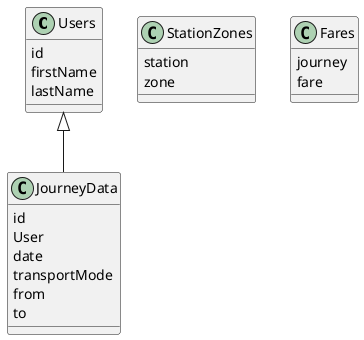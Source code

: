 @startuml

class Users {
id
firstName
lastName
}

class JourneyData {
id
User
date
transportMode
from
to
}

class StationZones {
station
zone
}

class Fares {
journey
fare
}

Users <|-- JourneyData

@enduml
